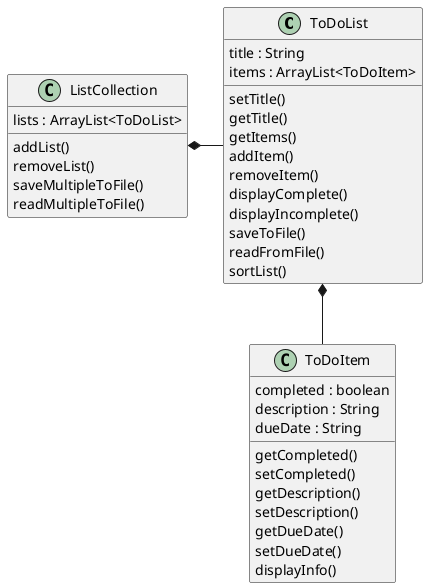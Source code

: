 @startuml
'https://plantuml.com/class-diagram
ToDoList*--ToDoItem
ListCollection*-ToDoList
class ListCollection{
    lists : ArrayList<ToDoList>

    addList()
    removeList()
    saveMultipleToFile()
    readMultipleToFile()
}

class ToDoList{
    title : String
    items : ArrayList<ToDoItem>

    setTitle()
    getTitle()
    getItems()
    addItem()
    removeItem()
    displayComplete()
    displayIncomplete()
    saveToFile()
    readFromFile()
    sortList()
}

class ToDoItem{
    completed : boolean
    description : String
    dueDate : String

    getCompleted()
    setCompleted()
    getDescription()
    setDescription()
    getDueDate()
    setDueDate()
    displayInfo()
}

@enduml